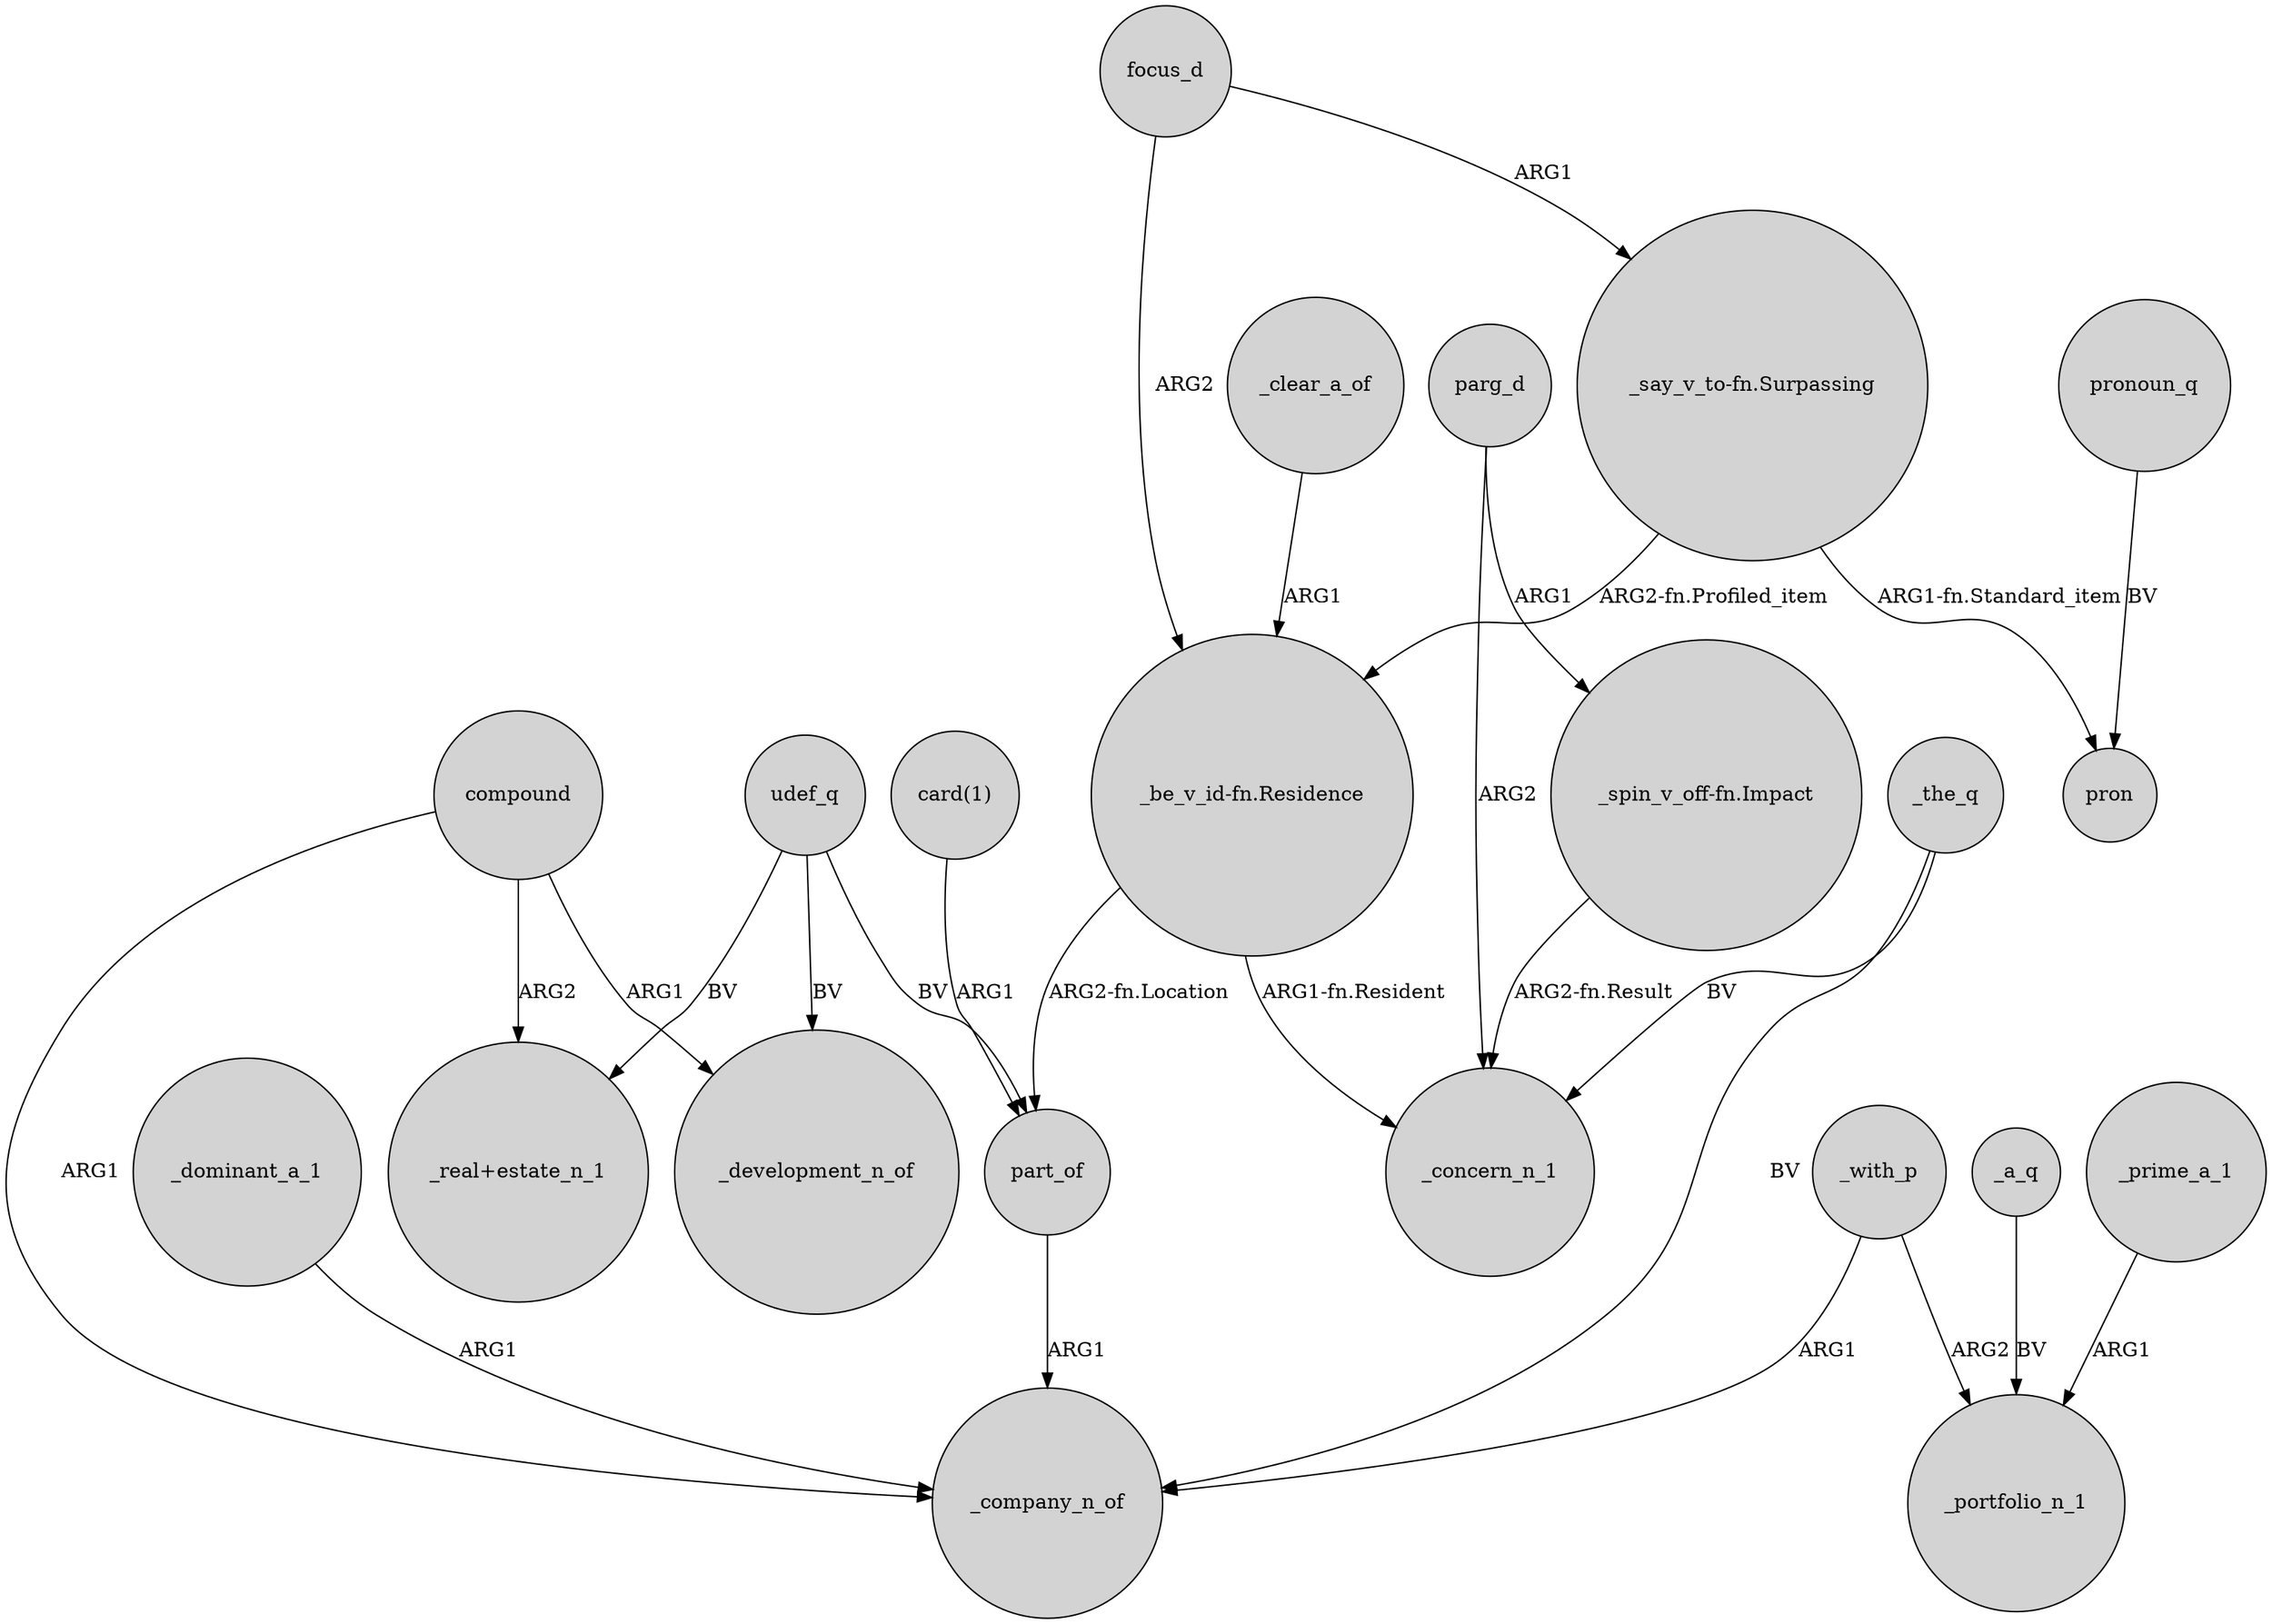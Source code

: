 digraph {
	node [shape=circle style=filled]
	"_be_v_id-fn.Residence" -> part_of [label="ARG2-fn.Location"]
	_clear_a_of -> "_be_v_id-fn.Residence" [label=ARG1]
	udef_q -> part_of [label=BV]
	focus_d -> "_be_v_id-fn.Residence" [label=ARG2]
	compound -> _company_n_of [label=ARG1]
	compound -> "_real+estate_n_1" [label=ARG2]
	_the_q -> _concern_n_1 [label=BV]
	"card(1)" -> part_of [label=ARG1]
	pronoun_q -> pron [label=BV]
	_with_p -> _company_n_of [label=ARG1]
	parg_d -> _concern_n_1 [label=ARG2]
	"_be_v_id-fn.Residence" -> _concern_n_1 [label="ARG1-fn.Resident"]
	_a_q -> _portfolio_n_1 [label=BV]
	udef_q -> _development_n_of [label=BV]
	_dominant_a_1 -> _company_n_of [label=ARG1]
	part_of -> _company_n_of [label=ARG1]
	_with_p -> _portfolio_n_1 [label=ARG2]
	_prime_a_1 -> _portfolio_n_1 [label=ARG1]
	focus_d -> "_say_v_to-fn.Surpassing" [label=ARG1]
	"_spin_v_off-fn.Impact" -> _concern_n_1 [label="ARG2-fn.Result"]
	udef_q -> "_real+estate_n_1" [label=BV]
	parg_d -> "_spin_v_off-fn.Impact" [label=ARG1]
	_the_q -> _company_n_of [label=BV]
	compound -> _development_n_of [label=ARG1]
	"_say_v_to-fn.Surpassing" -> "_be_v_id-fn.Residence" [label="ARG2-fn.Profiled_item"]
	"_say_v_to-fn.Surpassing" -> pron [label="ARG1-fn.Standard_item"]
}
